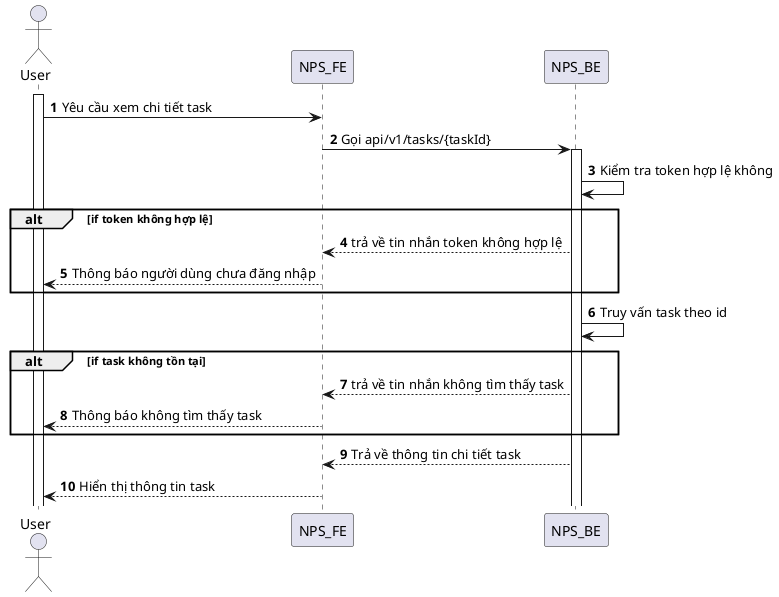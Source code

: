 @startuml
autonumber
actor User
activate User
User -> NPS_FE: Yêu cầu xem chi tiết task
NPS_FE -> NPS_BE: Gọi api/v1/tasks/{taskId}
activate NPS_BE
NPS_BE -> NPS_BE: Kiểm tra token hợp lệ không
alt if token không hợp lệ
NPS_BE --> NPS_FE: trả về tin nhắn token không hợp lệ
NPS_FE --> User: Thông báo người dùng chưa đăng nhập
end
NPS_BE -> NPS_BE: Truy vấn task theo id
alt if task không tồn tại
NPS_BE --> NPS_FE: trả về tin nhắn không tìm thấy task
NPS_FE --> User: Thông báo không tìm thấy task
end
NPS_BE --> NPS_FE: Trả về thông tin chi tiết task
NPS_FE --> User: Hiển thị thông tin task
@enduml